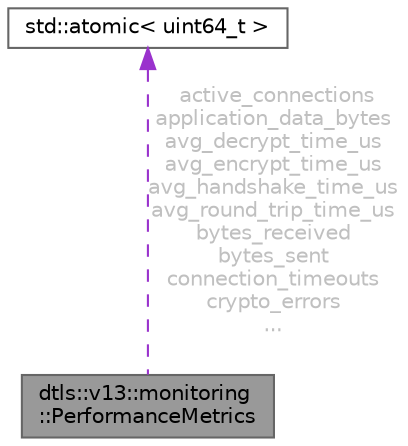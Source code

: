 digraph "dtls::v13::monitoring::PerformanceMetrics"
{
 // LATEX_PDF_SIZE
  bgcolor="transparent";
  edge [fontname=Helvetica,fontsize=10,labelfontname=Helvetica,labelfontsize=10];
  node [fontname=Helvetica,fontsize=10,shape=box,height=0.2,width=0.4];
  Node1 [id="Node000001",label="dtls::v13::monitoring\l::PerformanceMetrics",height=0.2,width=0.4,color="gray40", fillcolor="grey60", style="filled", fontcolor="black",tooltip="Performance metrics structure."];
  Node2 -> Node1 [id="edge1_Node000001_Node000002",dir="back",color="darkorchid3",style="dashed",tooltip=" ",label=" active_connections\napplication_data_bytes\navg_decrypt_time_us\navg_encrypt_time_us\navg_handshake_time_us\navg_round_trip_time_us\nbytes_received\nbytes_sent\nconnection_timeouts\ncrypto_errors\n...",fontcolor="grey" ];
  Node2 [id="Node000002",label="std::atomic\< uint64_t \>",height=0.2,width=0.4,color="gray40", fillcolor="white", style="filled",tooltip=" "];
}
